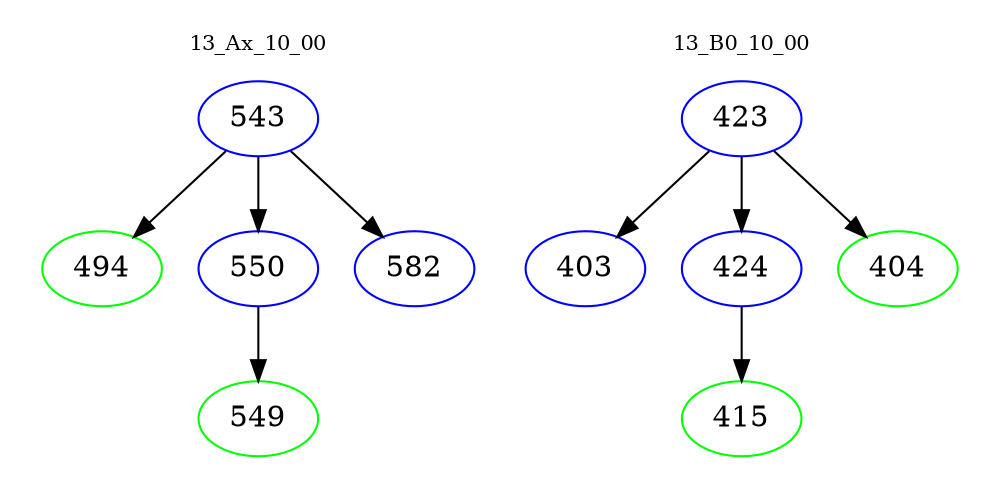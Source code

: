 digraph{
subgraph cluster_0 {
color = white
label = "13_Ax_10_00";
fontsize=10;
T0_543 [label="543", color="blue"]
T0_543 -> T0_494 [color="black"]
T0_494 [label="494", color="green"]
T0_543 -> T0_550 [color="black"]
T0_550 [label="550", color="blue"]
T0_550 -> T0_549 [color="black"]
T0_549 [label="549", color="green"]
T0_543 -> T0_582 [color="black"]
T0_582 [label="582", color="blue"]
}
subgraph cluster_1 {
color = white
label = "13_B0_10_00";
fontsize=10;
T1_423 [label="423", color="blue"]
T1_423 -> T1_403 [color="black"]
T1_403 [label="403", color="blue"]
T1_423 -> T1_424 [color="black"]
T1_424 [label="424", color="blue"]
T1_424 -> T1_415 [color="black"]
T1_415 [label="415", color="green"]
T1_423 -> T1_404 [color="black"]
T1_404 [label="404", color="green"]
}
}
